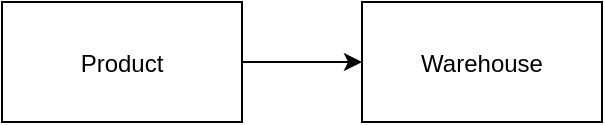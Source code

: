 <mxfile>
  <diagram name="Inventory-Service ERD">
    <mxGraphModel>
      <root>
        <mxCell id="0" />
        <mxCell id="1" parent="0" />
        <mxCell id="2" value="Product" style="shape=rectangle" vertex="1" parent="1">
          <mxGeometry x="20" y="20" width="120" height="60" as="geometry" />
        </mxCell>
        <mxCell id="3" value="Warehouse" style="shape=rectangle" vertex="1" parent="1">
          <mxGeometry x="200" y="20" width="120" height="60" as="geometry" />
        </mxCell>
        <mxCell id="4" edge="1" parent="1" source="2" target="3">
          <mxGeometry relative="1" as="geometry" />
        </mxCell>
      </root>
    </mxGraphModel>
  </diagram>
</mxfile>